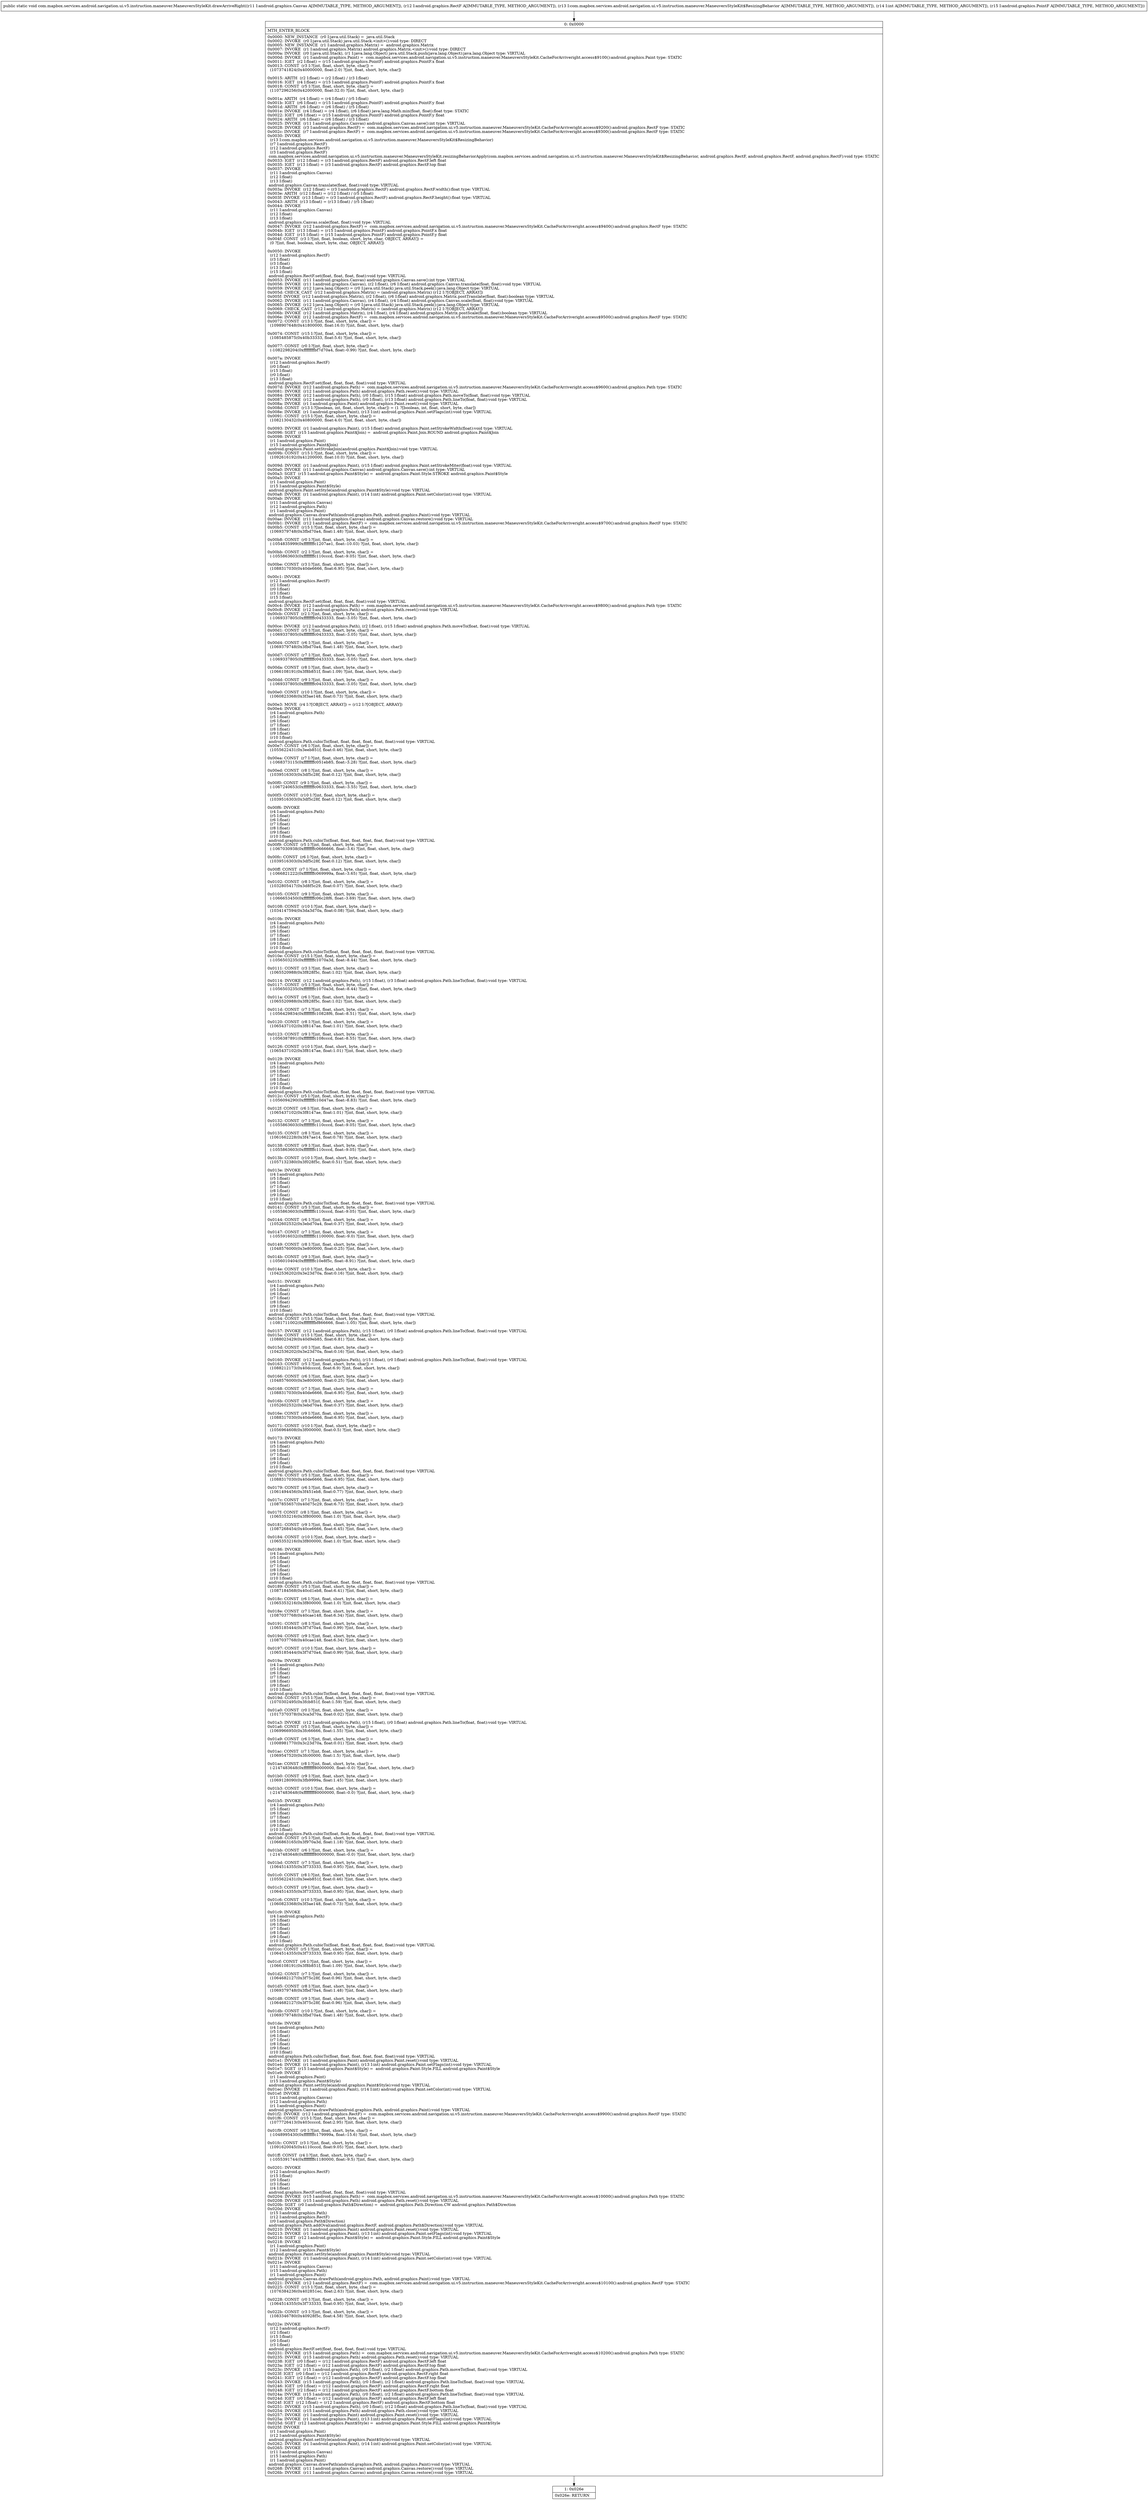 digraph "CFG forcom.mapbox.services.android.navigation.ui.v5.instruction.maneuver.ManeuversStyleKit.drawArriveRight(Landroid\/graphics\/Canvas;Landroid\/graphics\/RectF;Lcom\/mapbox\/services\/android\/navigation\/ui\/v5\/instruction\/maneuver\/ManeuversStyleKit$ResizingBehavior;ILandroid\/graphics\/PointF;)V" {
Node_0 [shape=record,label="{0\:\ 0x0000|MTH_ENTER_BLOCK\l|0x0000: NEW_INSTANCE  (r0 I:java.util.Stack) =  java.util.Stack \l0x0002: INVOKE  (r0 I:java.util.Stack) java.util.Stack.\<init\>():void type: DIRECT \l0x0005: NEW_INSTANCE  (r1 I:android.graphics.Matrix) =  android.graphics.Matrix \l0x0007: INVOKE  (r1 I:android.graphics.Matrix) android.graphics.Matrix.\<init\>():void type: DIRECT \l0x000a: INVOKE  (r0 I:java.util.Stack), (r1 I:java.lang.Object) java.util.Stack.push(java.lang.Object):java.lang.Object type: VIRTUAL \l0x000d: INVOKE  (r1 I:android.graphics.Paint) =  com.mapbox.services.android.navigation.ui.v5.instruction.maneuver.ManeuversStyleKit.CacheForArriveright.access$9100():android.graphics.Paint type: STATIC \l0x0011: IGET  (r2 I:float) = (r15 I:android.graphics.PointF) android.graphics.PointF.x float \l0x0013: CONST  (r3 I:?[int, float, short, byte, char]) = \l  (1073741824(0x40000000, float:2.0) ?[int, float, short, byte, char])\l \l0x0015: ARITH  (r2 I:float) = (r2 I:float) \/ (r3 I:float) \l0x0016: IGET  (r4 I:float) = (r15 I:android.graphics.PointF) android.graphics.PointF.x float \l0x0018: CONST  (r5 I:?[int, float, short, byte, char]) = \l  (1107296256(0x42000000, float:32.0) ?[int, float, short, byte, char])\l \l0x001a: ARITH  (r4 I:float) = (r4 I:float) \/ (r5 I:float) \l0x001b: IGET  (r6 I:float) = (r15 I:android.graphics.PointF) android.graphics.PointF.y float \l0x001d: ARITH  (r6 I:float) = (r6 I:float) \/ (r5 I:float) \l0x001e: INVOKE  (r4 I:float) = (r4 I:float), (r6 I:float) java.lang.Math.min(float, float):float type: STATIC \l0x0022: IGET  (r6 I:float) = (r15 I:android.graphics.PointF) android.graphics.PointF.y float \l0x0024: ARITH  (r6 I:float) = (r6 I:float) \/ (r3 I:float) \l0x0025: INVOKE  (r11 I:android.graphics.Canvas) android.graphics.Canvas.save():int type: VIRTUAL \l0x0028: INVOKE  (r3 I:android.graphics.RectF) =  com.mapbox.services.android.navigation.ui.v5.instruction.maneuver.ManeuversStyleKit.CacheForArriveright.access$9200():android.graphics.RectF type: STATIC \l0x002c: INVOKE  (r7 I:android.graphics.RectF) =  com.mapbox.services.android.navigation.ui.v5.instruction.maneuver.ManeuversStyleKit.CacheForArriveright.access$9300():android.graphics.RectF type: STATIC \l0x0030: INVOKE  \l  (r13 I:com.mapbox.services.android.navigation.ui.v5.instruction.maneuver.ManeuversStyleKit$ResizingBehavior)\l  (r7 I:android.graphics.RectF)\l  (r12 I:android.graphics.RectF)\l  (r3 I:android.graphics.RectF)\l com.mapbox.services.android.navigation.ui.v5.instruction.maneuver.ManeuversStyleKit.resizingBehaviorApply(com.mapbox.services.android.navigation.ui.v5.instruction.maneuver.ManeuversStyleKit$ResizingBehavior, android.graphics.RectF, android.graphics.RectF, android.graphics.RectF):void type: STATIC \l0x0033: IGET  (r12 I:float) = (r3 I:android.graphics.RectF) android.graphics.RectF.left float \l0x0035: IGET  (r13 I:float) = (r3 I:android.graphics.RectF) android.graphics.RectF.top float \l0x0037: INVOKE  \l  (r11 I:android.graphics.Canvas)\l  (r12 I:float)\l  (r13 I:float)\l android.graphics.Canvas.translate(float, float):void type: VIRTUAL \l0x003a: INVOKE  (r12 I:float) = (r3 I:android.graphics.RectF) android.graphics.RectF.width():float type: VIRTUAL \l0x003e: ARITH  (r12 I:float) = (r12 I:float) \/ (r5 I:float) \l0x003f: INVOKE  (r13 I:float) = (r3 I:android.graphics.RectF) android.graphics.RectF.height():float type: VIRTUAL \l0x0043: ARITH  (r13 I:float) = (r13 I:float) \/ (r5 I:float) \l0x0044: INVOKE  \l  (r11 I:android.graphics.Canvas)\l  (r12 I:float)\l  (r13 I:float)\l android.graphics.Canvas.scale(float, float):void type: VIRTUAL \l0x0047: INVOKE  (r12 I:android.graphics.RectF) =  com.mapbox.services.android.navigation.ui.v5.instruction.maneuver.ManeuversStyleKit.CacheForArriveright.access$9400():android.graphics.RectF type: STATIC \l0x004b: IGET  (r13 I:float) = (r15 I:android.graphics.PointF) android.graphics.PointF.x float \l0x004d: IGET  (r15 I:float) = (r15 I:android.graphics.PointF) android.graphics.PointF.y float \l0x004f: CONST  (r3 I:?[int, float, boolean, short, byte, char, OBJECT, ARRAY]) = \l  (0 ?[int, float, boolean, short, byte, char, OBJECT, ARRAY])\l \l0x0050: INVOKE  \l  (r12 I:android.graphics.RectF)\l  (r3 I:float)\l  (r3 I:float)\l  (r13 I:float)\l  (r15 I:float)\l android.graphics.RectF.set(float, float, float, float):void type: VIRTUAL \l0x0053: INVOKE  (r11 I:android.graphics.Canvas) android.graphics.Canvas.save():int type: VIRTUAL \l0x0056: INVOKE  (r11 I:android.graphics.Canvas), (r2 I:float), (r6 I:float) android.graphics.Canvas.translate(float, float):void type: VIRTUAL \l0x0059: INVOKE  (r12 I:java.lang.Object) = (r0 I:java.util.Stack) java.util.Stack.peek():java.lang.Object type: VIRTUAL \l0x005d: CHECK_CAST  (r12 I:android.graphics.Matrix) = (android.graphics.Matrix) (r12 I:?[OBJECT, ARRAY]) \l0x005f: INVOKE  (r12 I:android.graphics.Matrix), (r2 I:float), (r6 I:float) android.graphics.Matrix.postTranslate(float, float):boolean type: VIRTUAL \l0x0062: INVOKE  (r11 I:android.graphics.Canvas), (r4 I:float), (r4 I:float) android.graphics.Canvas.scale(float, float):void type: VIRTUAL \l0x0065: INVOKE  (r12 I:java.lang.Object) = (r0 I:java.util.Stack) java.util.Stack.peek():java.lang.Object type: VIRTUAL \l0x0069: CHECK_CAST  (r12 I:android.graphics.Matrix) = (android.graphics.Matrix) (r12 I:?[OBJECT, ARRAY]) \l0x006b: INVOKE  (r12 I:android.graphics.Matrix), (r4 I:float), (r4 I:float) android.graphics.Matrix.postScale(float, float):boolean type: VIRTUAL \l0x006e: INVOKE  (r12 I:android.graphics.RectF) =  com.mapbox.services.android.navigation.ui.v5.instruction.maneuver.ManeuversStyleKit.CacheForArriveright.access$9500():android.graphics.RectF type: STATIC \l0x0072: CONST  (r13 I:?[int, float, short, byte, char]) = \l  (1098907648(0x41800000, float:16.0) ?[int, float, short, byte, char])\l \l0x0074: CONST  (r15 I:?[int, float, short, byte, char]) = \l  (1085485875(0x40b33333, float:5.6) ?[int, float, short, byte, char])\l \l0x0077: CONST  (r0 I:?[int, float, short, byte, char]) = \l  (\-1082298204(0xffffffffbf7d70a4, float:\-0.99) ?[int, float, short, byte, char])\l \l0x007a: INVOKE  \l  (r12 I:android.graphics.RectF)\l  (r0 I:float)\l  (r15 I:float)\l  (r0 I:float)\l  (r13 I:float)\l android.graphics.RectF.set(float, float, float, float):void type: VIRTUAL \l0x007d: INVOKE  (r12 I:android.graphics.Path) =  com.mapbox.services.android.navigation.ui.v5.instruction.maneuver.ManeuversStyleKit.CacheForArriveright.access$9600():android.graphics.Path type: STATIC \l0x0081: INVOKE  (r12 I:android.graphics.Path) android.graphics.Path.reset():void type: VIRTUAL \l0x0084: INVOKE  (r12 I:android.graphics.Path), (r0 I:float), (r15 I:float) android.graphics.Path.moveTo(float, float):void type: VIRTUAL \l0x0087: INVOKE  (r12 I:android.graphics.Path), (r0 I:float), (r13 I:float) android.graphics.Path.lineTo(float, float):void type: VIRTUAL \l0x008a: INVOKE  (r1 I:android.graphics.Paint) android.graphics.Paint.reset():void type: VIRTUAL \l0x008d: CONST  (r13 I:?[boolean, int, float, short, byte, char]) = (1 ?[boolean, int, float, short, byte, char]) \l0x008e: INVOKE  (r1 I:android.graphics.Paint), (r13 I:int) android.graphics.Paint.setFlags(int):void type: VIRTUAL \l0x0091: CONST  (r15 I:?[int, float, short, byte, char]) = \l  (1082130432(0x40800000, float:4.0) ?[int, float, short, byte, char])\l \l0x0093: INVOKE  (r1 I:android.graphics.Paint), (r15 I:float) android.graphics.Paint.setStrokeWidth(float):void type: VIRTUAL \l0x0096: SGET  (r15 I:android.graphics.Paint$Join) =  android.graphics.Paint.Join.ROUND android.graphics.Paint$Join \l0x0098: INVOKE  \l  (r1 I:android.graphics.Paint)\l  (r15 I:android.graphics.Paint$Join)\l android.graphics.Paint.setStrokeJoin(android.graphics.Paint$Join):void type: VIRTUAL \l0x009b: CONST  (r15 I:?[int, float, short, byte, char]) = \l  (1092616192(0x41200000, float:10.0) ?[int, float, short, byte, char])\l \l0x009d: INVOKE  (r1 I:android.graphics.Paint), (r15 I:float) android.graphics.Paint.setStrokeMiter(float):void type: VIRTUAL \l0x00a0: INVOKE  (r11 I:android.graphics.Canvas) android.graphics.Canvas.save():int type: VIRTUAL \l0x00a3: SGET  (r15 I:android.graphics.Paint$Style) =  android.graphics.Paint.Style.STROKE android.graphics.Paint$Style \l0x00a5: INVOKE  \l  (r1 I:android.graphics.Paint)\l  (r15 I:android.graphics.Paint$Style)\l android.graphics.Paint.setStyle(android.graphics.Paint$Style):void type: VIRTUAL \l0x00a8: INVOKE  (r1 I:android.graphics.Paint), (r14 I:int) android.graphics.Paint.setColor(int):void type: VIRTUAL \l0x00ab: INVOKE  \l  (r11 I:android.graphics.Canvas)\l  (r12 I:android.graphics.Path)\l  (r1 I:android.graphics.Paint)\l android.graphics.Canvas.drawPath(android.graphics.Path, android.graphics.Paint):void type: VIRTUAL \l0x00ae: INVOKE  (r11 I:android.graphics.Canvas) android.graphics.Canvas.restore():void type: VIRTUAL \l0x00b1: INVOKE  (r12 I:android.graphics.RectF) =  com.mapbox.services.android.navigation.ui.v5.instruction.maneuver.ManeuversStyleKit.CacheForArriveright.access$9700():android.graphics.RectF type: STATIC \l0x00b5: CONST  (r15 I:?[int, float, short, byte, char]) = \l  (1069379748(0x3fbd70a4, float:1.48) ?[int, float, short, byte, char])\l \l0x00b8: CONST  (r0 I:?[int, float, short, byte, char]) = \l  (\-1054835999(0xffffffffc1207ae1, float:\-10.03) ?[int, float, short, byte, char])\l \l0x00bb: CONST  (r2 I:?[int, float, short, byte, char]) = \l  (\-1055863603(0xffffffffc110cccd, float:\-9.05) ?[int, float, short, byte, char])\l \l0x00be: CONST  (r3 I:?[int, float, short, byte, char]) = \l  (1088317030(0x40de6666, float:6.95) ?[int, float, short, byte, char])\l \l0x00c1: INVOKE  \l  (r12 I:android.graphics.RectF)\l  (r2 I:float)\l  (r0 I:float)\l  (r3 I:float)\l  (r15 I:float)\l android.graphics.RectF.set(float, float, float, float):void type: VIRTUAL \l0x00c4: INVOKE  (r12 I:android.graphics.Path) =  com.mapbox.services.android.navigation.ui.v5.instruction.maneuver.ManeuversStyleKit.CacheForArriveright.access$9800():android.graphics.Path type: STATIC \l0x00c8: INVOKE  (r12 I:android.graphics.Path) android.graphics.Path.reset():void type: VIRTUAL \l0x00cb: CONST  (r2 I:?[int, float, short, byte, char]) = \l  (\-1069337805(0xffffffffc0433333, float:\-3.05) ?[int, float, short, byte, char])\l \l0x00ce: INVOKE  (r12 I:android.graphics.Path), (r2 I:float), (r15 I:float) android.graphics.Path.moveTo(float, float):void type: VIRTUAL \l0x00d1: CONST  (r5 I:?[int, float, short, byte, char]) = \l  (\-1069337805(0xffffffffc0433333, float:\-3.05) ?[int, float, short, byte, char])\l \l0x00d4: CONST  (r6 I:?[int, float, short, byte, char]) = \l  (1069379748(0x3fbd70a4, float:1.48) ?[int, float, short, byte, char])\l \l0x00d7: CONST  (r7 I:?[int, float, short, byte, char]) = \l  (\-1069337805(0xffffffffc0433333, float:\-3.05) ?[int, float, short, byte, char])\l \l0x00da: CONST  (r8 I:?[int, float, short, byte, char]) = \l  (1066108191(0x3f8b851f, float:1.09) ?[int, float, short, byte, char])\l \l0x00dd: CONST  (r9 I:?[int, float, short, byte, char]) = \l  (\-1069337805(0xffffffffc0433333, float:\-3.05) ?[int, float, short, byte, char])\l \l0x00e0: CONST  (r10 I:?[int, float, short, byte, char]) = \l  (1060823368(0x3f3ae148, float:0.73) ?[int, float, short, byte, char])\l \l0x00e3: MOVE  (r4 I:?[OBJECT, ARRAY]) = (r12 I:?[OBJECT, ARRAY]) \l0x00e4: INVOKE  \l  (r4 I:android.graphics.Path)\l  (r5 I:float)\l  (r6 I:float)\l  (r7 I:float)\l  (r8 I:float)\l  (r9 I:float)\l  (r10 I:float)\l android.graphics.Path.cubicTo(float, float, float, float, float, float):void type: VIRTUAL \l0x00e7: CONST  (r6 I:?[int, float, short, byte, char]) = \l  (1055622431(0x3eeb851f, float:0.46) ?[int, float, short, byte, char])\l \l0x00ea: CONST  (r7 I:?[int, float, short, byte, char]) = \l  (\-1068373115(0xffffffffc051eb85, float:\-3.28) ?[int, float, short, byte, char])\l \l0x00ed: CONST  (r8 I:?[int, float, short, byte, char]) = \l  (1039516303(0x3df5c28f, float:0.12) ?[int, float, short, byte, char])\l \l0x00f0: CONST  (r9 I:?[int, float, short, byte, char]) = \l  (\-1067240653(0xffffffffc0633333, float:\-3.55) ?[int, float, short, byte, char])\l \l0x00f3: CONST  (r10 I:?[int, float, short, byte, char]) = \l  (1039516303(0x3df5c28f, float:0.12) ?[int, float, short, byte, char])\l \l0x00f6: INVOKE  \l  (r4 I:android.graphics.Path)\l  (r5 I:float)\l  (r6 I:float)\l  (r7 I:float)\l  (r8 I:float)\l  (r9 I:float)\l  (r10 I:float)\l android.graphics.Path.cubicTo(float, float, float, float, float, float):void type: VIRTUAL \l0x00f9: CONST  (r5 I:?[int, float, short, byte, char]) = \l  (\-1067030938(0xffffffffc0666666, float:\-3.6) ?[int, float, short, byte, char])\l \l0x00fc: CONST  (r6 I:?[int, float, short, byte, char]) = \l  (1039516303(0x3df5c28f, float:0.12) ?[int, float, short, byte, char])\l \l0x00ff: CONST  (r7 I:?[int, float, short, byte, char]) = \l  (\-1066821222(0xffffffffc069999a, float:\-3.65) ?[int, float, short, byte, char])\l \l0x0102: CONST  (r8 I:?[int, float, short, byte, char]) = \l  (1032805417(0x3d8f5c29, float:0.07) ?[int, float, short, byte, char])\l \l0x0105: CONST  (r9 I:?[int, float, short, byte, char]) = \l  (\-1066653450(0xffffffffc06c28f6, float:\-3.69) ?[int, float, short, byte, char])\l \l0x0108: CONST  (r10 I:?[int, float, short, byte, char]) = \l  (1034147594(0x3da3d70a, float:0.08) ?[int, float, short, byte, char])\l \l0x010b: INVOKE  \l  (r4 I:android.graphics.Path)\l  (r5 I:float)\l  (r6 I:float)\l  (r7 I:float)\l  (r8 I:float)\l  (r9 I:float)\l  (r10 I:float)\l android.graphics.Path.cubicTo(float, float, float, float, float, float):void type: VIRTUAL \l0x010e: CONST  (r15 I:?[int, float, short, byte, char]) = \l  (\-1056503235(0xffffffffc1070a3d, float:\-8.44) ?[int, float, short, byte, char])\l \l0x0111: CONST  (r3 I:?[int, float, short, byte, char]) = \l  (1065520988(0x3f828f5c, float:1.02) ?[int, float, short, byte, char])\l \l0x0114: INVOKE  (r12 I:android.graphics.Path), (r15 I:float), (r3 I:float) android.graphics.Path.lineTo(float, float):void type: VIRTUAL \l0x0117: CONST  (r5 I:?[int, float, short, byte, char]) = \l  (\-1056503235(0xffffffffc1070a3d, float:\-8.44) ?[int, float, short, byte, char])\l \l0x011a: CONST  (r6 I:?[int, float, short, byte, char]) = \l  (1065520988(0x3f828f5c, float:1.02) ?[int, float, short, byte, char])\l \l0x011d: CONST  (r7 I:?[int, float, short, byte, char]) = \l  (\-1056429834(0xffffffffc10828f6, float:\-8.51) ?[int, float, short, byte, char])\l \l0x0120: CONST  (r8 I:?[int, float, short, byte, char]) = \l  (1065437102(0x3f8147ae, float:1.01) ?[int, float, short, byte, char])\l \l0x0123: CONST  (r9 I:?[int, float, short, byte, char]) = \l  (\-1056387891(0xffffffffc108cccd, float:\-8.55) ?[int, float, short, byte, char])\l \l0x0126: CONST  (r10 I:?[int, float, short, byte, char]) = \l  (1065437102(0x3f8147ae, float:1.01) ?[int, float, short, byte, char])\l \l0x0129: INVOKE  \l  (r4 I:android.graphics.Path)\l  (r5 I:float)\l  (r6 I:float)\l  (r7 I:float)\l  (r8 I:float)\l  (r9 I:float)\l  (r10 I:float)\l android.graphics.Path.cubicTo(float, float, float, float, float, float):void type: VIRTUAL \l0x012c: CONST  (r5 I:?[int, float, short, byte, char]) = \l  (\-1056094290(0xffffffffc10d47ae, float:\-8.83) ?[int, float, short, byte, char])\l \l0x012f: CONST  (r6 I:?[int, float, short, byte, char]) = \l  (1065437102(0x3f8147ae, float:1.01) ?[int, float, short, byte, char])\l \l0x0132: CONST  (r7 I:?[int, float, short, byte, char]) = \l  (\-1055863603(0xffffffffc110cccd, float:\-9.05) ?[int, float, short, byte, char])\l \l0x0135: CONST  (r8 I:?[int, float, short, byte, char]) = \l  (1061662228(0x3f47ae14, float:0.78) ?[int, float, short, byte, char])\l \l0x0138: CONST  (r9 I:?[int, float, short, byte, char]) = \l  (\-1055863603(0xffffffffc110cccd, float:\-9.05) ?[int, float, short, byte, char])\l \l0x013b: CONST  (r10 I:?[int, float, short, byte, char]) = \l  (1057132380(0x3f028f5c, float:0.51) ?[int, float, short, byte, char])\l \l0x013e: INVOKE  \l  (r4 I:android.graphics.Path)\l  (r5 I:float)\l  (r6 I:float)\l  (r7 I:float)\l  (r8 I:float)\l  (r9 I:float)\l  (r10 I:float)\l android.graphics.Path.cubicTo(float, float, float, float, float, float):void type: VIRTUAL \l0x0141: CONST  (r5 I:?[int, float, short, byte, char]) = \l  (\-1055863603(0xffffffffc110cccd, float:\-9.05) ?[int, float, short, byte, char])\l \l0x0144: CONST  (r6 I:?[int, float, short, byte, char]) = \l  (1052602532(0x3ebd70a4, float:0.37) ?[int, float, short, byte, char])\l \l0x0147: CONST  (r7 I:?[int, float, short, byte, char]) = \l  (\-1055916032(0xffffffffc1100000, float:\-9.0) ?[int, float, short, byte, char])\l \l0x0149: CONST  (r8 I:?[int, float, short, byte, char]) = \l  (1048576000(0x3e800000, float:0.25) ?[int, float, short, byte, char])\l \l0x014b: CONST  (r9 I:?[int, float, short, byte, char]) = \l  (\-1056010404(0xffffffffc10e8f5c, float:\-8.91) ?[int, float, short, byte, char])\l \l0x014e: CONST  (r10 I:?[int, float, short, byte, char]) = \l  (1042536202(0x3e23d70a, float:0.16) ?[int, float, short, byte, char])\l \l0x0151: INVOKE  \l  (r4 I:android.graphics.Path)\l  (r5 I:float)\l  (r6 I:float)\l  (r7 I:float)\l  (r8 I:float)\l  (r9 I:float)\l  (r10 I:float)\l android.graphics.Path.cubicTo(float, float, float, float, float, float):void type: VIRTUAL \l0x0154: CONST  (r15 I:?[int, float, short, byte, char]) = \l  (\-1081711002(0xffffffffbf866666, float:\-1.05) ?[int, float, short, byte, char])\l \l0x0157: INVOKE  (r12 I:android.graphics.Path), (r15 I:float), (r0 I:float) android.graphics.Path.lineTo(float, float):void type: VIRTUAL \l0x015a: CONST  (r15 I:?[int, float, short, byte, char]) = \l  (1088023429(0x40d9eb85, float:6.81) ?[int, float, short, byte, char])\l \l0x015d: CONST  (r0 I:?[int, float, short, byte, char]) = \l  (1042536202(0x3e23d70a, float:0.16) ?[int, float, short, byte, char])\l \l0x0160: INVOKE  (r12 I:android.graphics.Path), (r15 I:float), (r0 I:float) android.graphics.Path.lineTo(float, float):void type: VIRTUAL \l0x0163: CONST  (r5 I:?[int, float, short, byte, char]) = \l  (1088212173(0x40dccccd, float:6.9) ?[int, float, short, byte, char])\l \l0x0166: CONST  (r6 I:?[int, float, short, byte, char]) = \l  (1048576000(0x3e800000, float:0.25) ?[int, float, short, byte, char])\l \l0x0168: CONST  (r7 I:?[int, float, short, byte, char]) = \l  (1088317030(0x40de6666, float:6.95) ?[int, float, short, byte, char])\l \l0x016b: CONST  (r8 I:?[int, float, short, byte, char]) = \l  (1052602532(0x3ebd70a4, float:0.37) ?[int, float, short, byte, char])\l \l0x016e: CONST  (r9 I:?[int, float, short, byte, char]) = \l  (1088317030(0x40de6666, float:6.95) ?[int, float, short, byte, char])\l \l0x0171: CONST  (r10 I:?[int, float, short, byte, char]) = \l  (1056964608(0x3f000000, float:0.5) ?[int, float, short, byte, char])\l \l0x0173: INVOKE  \l  (r4 I:android.graphics.Path)\l  (r5 I:float)\l  (r6 I:float)\l  (r7 I:float)\l  (r8 I:float)\l  (r9 I:float)\l  (r10 I:float)\l android.graphics.Path.cubicTo(float, float, float, float, float, float):void type: VIRTUAL \l0x0176: CONST  (r5 I:?[int, float, short, byte, char]) = \l  (1088317030(0x40de6666, float:6.95) ?[int, float, short, byte, char])\l \l0x0179: CONST  (r6 I:?[int, float, short, byte, char]) = \l  (1061494456(0x3f451eb8, float:0.77) ?[int, float, short, byte, char])\l \l0x017c: CONST  (r7 I:?[int, float, short, byte, char]) = \l  (1087855657(0x40d75c29, float:6.73) ?[int, float, short, byte, char])\l \l0x017f: CONST  (r8 I:?[int, float, short, byte, char]) = \l  (1065353216(0x3f800000, float:1.0) ?[int, float, short, byte, char])\l \l0x0181: CONST  (r9 I:?[int, float, short, byte, char]) = \l  (1087268454(0x40ce6666, float:6.45) ?[int, float, short, byte, char])\l \l0x0184: CONST  (r10 I:?[int, float, short, byte, char]) = \l  (1065353216(0x3f800000, float:1.0) ?[int, float, short, byte, char])\l \l0x0186: INVOKE  \l  (r4 I:android.graphics.Path)\l  (r5 I:float)\l  (r6 I:float)\l  (r7 I:float)\l  (r8 I:float)\l  (r9 I:float)\l  (r10 I:float)\l android.graphics.Path.cubicTo(float, float, float, float, float, float):void type: VIRTUAL \l0x0189: CONST  (r5 I:?[int, float, short, byte, char]) = \l  (1087184568(0x40cd1eb8, float:6.41) ?[int, float, short, byte, char])\l \l0x018c: CONST  (r6 I:?[int, float, short, byte, char]) = \l  (1065353216(0x3f800000, float:1.0) ?[int, float, short, byte, char])\l \l0x018e: CONST  (r7 I:?[int, float, short, byte, char]) = \l  (1087037768(0x40cae148, float:6.34) ?[int, float, short, byte, char])\l \l0x0191: CONST  (r8 I:?[int, float, short, byte, char]) = \l  (1065185444(0x3f7d70a4, float:0.99) ?[int, float, short, byte, char])\l \l0x0194: CONST  (r9 I:?[int, float, short, byte, char]) = \l  (1087037768(0x40cae148, float:6.34) ?[int, float, short, byte, char])\l \l0x0197: CONST  (r10 I:?[int, float, short, byte, char]) = \l  (1065185444(0x3f7d70a4, float:0.99) ?[int, float, short, byte, char])\l \l0x019a: INVOKE  \l  (r4 I:android.graphics.Path)\l  (r5 I:float)\l  (r6 I:float)\l  (r7 I:float)\l  (r8 I:float)\l  (r9 I:float)\l  (r10 I:float)\l android.graphics.Path.cubicTo(float, float, float, float, float, float):void type: VIRTUAL \l0x019d: CONST  (r15 I:?[int, float, short, byte, char]) = \l  (1070302495(0x3fcb851f, float:1.59) ?[int, float, short, byte, char])\l \l0x01a0: CONST  (r0 I:?[int, float, short, byte, char]) = \l  (1017370378(0x3ca3d70a, float:0.02) ?[int, float, short, byte, char])\l \l0x01a3: INVOKE  (r12 I:android.graphics.Path), (r15 I:float), (r0 I:float) android.graphics.Path.lineTo(float, float):void type: VIRTUAL \l0x01a6: CONST  (r5 I:?[int, float, short, byte, char]) = \l  (1069966950(0x3fc66666, float:1.55) ?[int, float, short, byte, char])\l \l0x01a9: CONST  (r6 I:?[int, float, short, byte, char]) = \l  (1008981770(0x3c23d70a, float:0.01) ?[int, float, short, byte, char])\l \l0x01ac: CONST  (r7 I:?[int, float, short, byte, char]) = \l  (1069547520(0x3fc00000, float:1.5) ?[int, float, short, byte, char])\l \l0x01ae: CONST  (r8 I:?[int, float, short, byte, char]) = \l  (\-2147483648(0xffffffff80000000, float:\-0.0) ?[int, float, short, byte, char])\l \l0x01b0: CONST  (r9 I:?[int, float, short, byte, char]) = \l  (1069128090(0x3fb9999a, float:1.45) ?[int, float, short, byte, char])\l \l0x01b3: CONST  (r10 I:?[int, float, short, byte, char]) = \l  (\-2147483648(0xffffffff80000000, float:\-0.0) ?[int, float, short, byte, char])\l \l0x01b5: INVOKE  \l  (r4 I:android.graphics.Path)\l  (r5 I:float)\l  (r6 I:float)\l  (r7 I:float)\l  (r8 I:float)\l  (r9 I:float)\l  (r10 I:float)\l android.graphics.Path.cubicTo(float, float, float, float, float, float):void type: VIRTUAL \l0x01b8: CONST  (r5 I:?[int, float, short, byte, char]) = \l  (1066863165(0x3f970a3d, float:1.18) ?[int, float, short, byte, char])\l \l0x01bb: CONST  (r6 I:?[int, float, short, byte, char]) = \l  (\-2147483648(0xffffffff80000000, float:\-0.0) ?[int, float, short, byte, char])\l \l0x01bd: CONST  (r7 I:?[int, float, short, byte, char]) = \l  (1064514355(0x3f733333, float:0.95) ?[int, float, short, byte, char])\l \l0x01c0: CONST  (r8 I:?[int, float, short, byte, char]) = \l  (1055622431(0x3eeb851f, float:0.46) ?[int, float, short, byte, char])\l \l0x01c3: CONST  (r9 I:?[int, float, short, byte, char]) = \l  (1064514355(0x3f733333, float:0.95) ?[int, float, short, byte, char])\l \l0x01c6: CONST  (r10 I:?[int, float, short, byte, char]) = \l  (1060823368(0x3f3ae148, float:0.73) ?[int, float, short, byte, char])\l \l0x01c9: INVOKE  \l  (r4 I:android.graphics.Path)\l  (r5 I:float)\l  (r6 I:float)\l  (r7 I:float)\l  (r8 I:float)\l  (r9 I:float)\l  (r10 I:float)\l android.graphics.Path.cubicTo(float, float, float, float, float, float):void type: VIRTUAL \l0x01cc: CONST  (r5 I:?[int, float, short, byte, char]) = \l  (1064514355(0x3f733333, float:0.95) ?[int, float, short, byte, char])\l \l0x01cf: CONST  (r6 I:?[int, float, short, byte, char]) = \l  (1066108191(0x3f8b851f, float:1.09) ?[int, float, short, byte, char])\l \l0x01d2: CONST  (r7 I:?[int, float, short, byte, char]) = \l  (1064682127(0x3f75c28f, float:0.96) ?[int, float, short, byte, char])\l \l0x01d5: CONST  (r8 I:?[int, float, short, byte, char]) = \l  (1069379748(0x3fbd70a4, float:1.48) ?[int, float, short, byte, char])\l \l0x01d8: CONST  (r9 I:?[int, float, short, byte, char]) = \l  (1064682127(0x3f75c28f, float:0.96) ?[int, float, short, byte, char])\l \l0x01db: CONST  (r10 I:?[int, float, short, byte, char]) = \l  (1069379748(0x3fbd70a4, float:1.48) ?[int, float, short, byte, char])\l \l0x01de: INVOKE  \l  (r4 I:android.graphics.Path)\l  (r5 I:float)\l  (r6 I:float)\l  (r7 I:float)\l  (r8 I:float)\l  (r9 I:float)\l  (r10 I:float)\l android.graphics.Path.cubicTo(float, float, float, float, float, float):void type: VIRTUAL \l0x01e1: INVOKE  (r1 I:android.graphics.Paint) android.graphics.Paint.reset():void type: VIRTUAL \l0x01e4: INVOKE  (r1 I:android.graphics.Paint), (r13 I:int) android.graphics.Paint.setFlags(int):void type: VIRTUAL \l0x01e7: SGET  (r15 I:android.graphics.Paint$Style) =  android.graphics.Paint.Style.FILL android.graphics.Paint$Style \l0x01e9: INVOKE  \l  (r1 I:android.graphics.Paint)\l  (r15 I:android.graphics.Paint$Style)\l android.graphics.Paint.setStyle(android.graphics.Paint$Style):void type: VIRTUAL \l0x01ec: INVOKE  (r1 I:android.graphics.Paint), (r14 I:int) android.graphics.Paint.setColor(int):void type: VIRTUAL \l0x01ef: INVOKE  \l  (r11 I:android.graphics.Canvas)\l  (r12 I:android.graphics.Path)\l  (r1 I:android.graphics.Paint)\l android.graphics.Canvas.drawPath(android.graphics.Path, android.graphics.Paint):void type: VIRTUAL \l0x01f2: INVOKE  (r12 I:android.graphics.RectF) =  com.mapbox.services.android.navigation.ui.v5.instruction.maneuver.ManeuversStyleKit.CacheForArriveright.access$9900():android.graphics.RectF type: STATIC \l0x01f6: CONST  (r15 I:?[int, float, short, byte, char]) = \l  (1077726413(0x403ccccd, float:2.95) ?[int, float, short, byte, char])\l \l0x01f9: CONST  (r0 I:?[int, float, short, byte, char]) = \l  (\-1048995430(0xffffffffc179999a, float:\-15.6) ?[int, float, short, byte, char])\l \l0x01fc: CONST  (r3 I:?[int, float, short, byte, char]) = \l  (1091620045(0x4110cccd, float:9.05) ?[int, float, short, byte, char])\l \l0x01ff: CONST  (r4 I:?[int, float, short, byte, char]) = \l  (\-1055391744(0xffffffffc1180000, float:\-9.5) ?[int, float, short, byte, char])\l \l0x0201: INVOKE  \l  (r12 I:android.graphics.RectF)\l  (r15 I:float)\l  (r0 I:float)\l  (r3 I:float)\l  (r4 I:float)\l android.graphics.RectF.set(float, float, float, float):void type: VIRTUAL \l0x0204: INVOKE  (r15 I:android.graphics.Path) =  com.mapbox.services.android.navigation.ui.v5.instruction.maneuver.ManeuversStyleKit.CacheForArriveright.access$10000():android.graphics.Path type: STATIC \l0x0208: INVOKE  (r15 I:android.graphics.Path) android.graphics.Path.reset():void type: VIRTUAL \l0x020b: SGET  (r0 I:android.graphics.Path$Direction) =  android.graphics.Path.Direction.CW android.graphics.Path$Direction \l0x020d: INVOKE  \l  (r15 I:android.graphics.Path)\l  (r12 I:android.graphics.RectF)\l  (r0 I:android.graphics.Path$Direction)\l android.graphics.Path.addOval(android.graphics.RectF, android.graphics.Path$Direction):void type: VIRTUAL \l0x0210: INVOKE  (r1 I:android.graphics.Paint) android.graphics.Paint.reset():void type: VIRTUAL \l0x0213: INVOKE  (r1 I:android.graphics.Paint), (r13 I:int) android.graphics.Paint.setFlags(int):void type: VIRTUAL \l0x0216: SGET  (r12 I:android.graphics.Paint$Style) =  android.graphics.Paint.Style.FILL android.graphics.Paint$Style \l0x0218: INVOKE  \l  (r1 I:android.graphics.Paint)\l  (r12 I:android.graphics.Paint$Style)\l android.graphics.Paint.setStyle(android.graphics.Paint$Style):void type: VIRTUAL \l0x021b: INVOKE  (r1 I:android.graphics.Paint), (r14 I:int) android.graphics.Paint.setColor(int):void type: VIRTUAL \l0x021e: INVOKE  \l  (r11 I:android.graphics.Canvas)\l  (r15 I:android.graphics.Path)\l  (r1 I:android.graphics.Paint)\l android.graphics.Canvas.drawPath(android.graphics.Path, android.graphics.Paint):void type: VIRTUAL \l0x0221: INVOKE  (r12 I:android.graphics.RectF) =  com.mapbox.services.android.navigation.ui.v5.instruction.maneuver.ManeuversStyleKit.CacheForArriveright.access$10100():android.graphics.RectF type: STATIC \l0x0225: CONST  (r15 I:?[int, float, short, byte, char]) = \l  (1076384236(0x402851ec, float:2.63) ?[int, float, short, byte, char])\l \l0x0228: CONST  (r0 I:?[int, float, short, byte, char]) = \l  (1064514355(0x3f733333, float:0.95) ?[int, float, short, byte, char])\l \l0x022b: CONST  (r3 I:?[int, float, short, byte, char]) = \l  (1083346780(0x40928f5c, float:4.58) ?[int, float, short, byte, char])\l \l0x022e: INVOKE  \l  (r12 I:android.graphics.RectF)\l  (r2 I:float)\l  (r15 I:float)\l  (r0 I:float)\l  (r3 I:float)\l android.graphics.RectF.set(float, float, float, float):void type: VIRTUAL \l0x0231: INVOKE  (r15 I:android.graphics.Path) =  com.mapbox.services.android.navigation.ui.v5.instruction.maneuver.ManeuversStyleKit.CacheForArriveright.access$10200():android.graphics.Path type: STATIC \l0x0235: INVOKE  (r15 I:android.graphics.Path) android.graphics.Path.reset():void type: VIRTUAL \l0x0238: IGET  (r0 I:float) = (r12 I:android.graphics.RectF) android.graphics.RectF.left float \l0x023a: IGET  (r2 I:float) = (r12 I:android.graphics.RectF) android.graphics.RectF.top float \l0x023c: INVOKE  (r15 I:android.graphics.Path), (r0 I:float), (r2 I:float) android.graphics.Path.moveTo(float, float):void type: VIRTUAL \l0x023f: IGET  (r0 I:float) = (r12 I:android.graphics.RectF) android.graphics.RectF.right float \l0x0241: IGET  (r2 I:float) = (r12 I:android.graphics.RectF) android.graphics.RectF.top float \l0x0243: INVOKE  (r15 I:android.graphics.Path), (r0 I:float), (r2 I:float) android.graphics.Path.lineTo(float, float):void type: VIRTUAL \l0x0246: IGET  (r0 I:float) = (r12 I:android.graphics.RectF) android.graphics.RectF.right float \l0x0248: IGET  (r2 I:float) = (r12 I:android.graphics.RectF) android.graphics.RectF.bottom float \l0x024a: INVOKE  (r15 I:android.graphics.Path), (r0 I:float), (r2 I:float) android.graphics.Path.lineTo(float, float):void type: VIRTUAL \l0x024d: IGET  (r0 I:float) = (r12 I:android.graphics.RectF) android.graphics.RectF.left float \l0x024f: IGET  (r12 I:float) = (r12 I:android.graphics.RectF) android.graphics.RectF.bottom float \l0x0251: INVOKE  (r15 I:android.graphics.Path), (r0 I:float), (r12 I:float) android.graphics.Path.lineTo(float, float):void type: VIRTUAL \l0x0254: INVOKE  (r15 I:android.graphics.Path) android.graphics.Path.close():void type: VIRTUAL \l0x0257: INVOKE  (r1 I:android.graphics.Paint) android.graphics.Paint.reset():void type: VIRTUAL \l0x025a: INVOKE  (r1 I:android.graphics.Paint), (r13 I:int) android.graphics.Paint.setFlags(int):void type: VIRTUAL \l0x025d: SGET  (r12 I:android.graphics.Paint$Style) =  android.graphics.Paint.Style.FILL android.graphics.Paint$Style \l0x025f: INVOKE  \l  (r1 I:android.graphics.Paint)\l  (r12 I:android.graphics.Paint$Style)\l android.graphics.Paint.setStyle(android.graphics.Paint$Style):void type: VIRTUAL \l0x0262: INVOKE  (r1 I:android.graphics.Paint), (r14 I:int) android.graphics.Paint.setColor(int):void type: VIRTUAL \l0x0265: INVOKE  \l  (r11 I:android.graphics.Canvas)\l  (r15 I:android.graphics.Path)\l  (r1 I:android.graphics.Paint)\l android.graphics.Canvas.drawPath(android.graphics.Path, android.graphics.Paint):void type: VIRTUAL \l0x0268: INVOKE  (r11 I:android.graphics.Canvas) android.graphics.Canvas.restore():void type: VIRTUAL \l0x026b: INVOKE  (r11 I:android.graphics.Canvas) android.graphics.Canvas.restore():void type: VIRTUAL \l}"];
Node_1 [shape=record,label="{1\:\ 0x026e|0x026e: RETURN   \l}"];
MethodNode[shape=record,label="{public static void com.mapbox.services.android.navigation.ui.v5.instruction.maneuver.ManeuversStyleKit.drawArriveRight((r11 I:android.graphics.Canvas A[IMMUTABLE_TYPE, METHOD_ARGUMENT]), (r12 I:android.graphics.RectF A[IMMUTABLE_TYPE, METHOD_ARGUMENT]), (r13 I:com.mapbox.services.android.navigation.ui.v5.instruction.maneuver.ManeuversStyleKit$ResizingBehavior A[IMMUTABLE_TYPE, METHOD_ARGUMENT]), (r14 I:int A[IMMUTABLE_TYPE, METHOD_ARGUMENT]), (r15 I:android.graphics.PointF A[IMMUTABLE_TYPE, METHOD_ARGUMENT])) }"];
MethodNode -> Node_0;
Node_0 -> Node_1;
}

